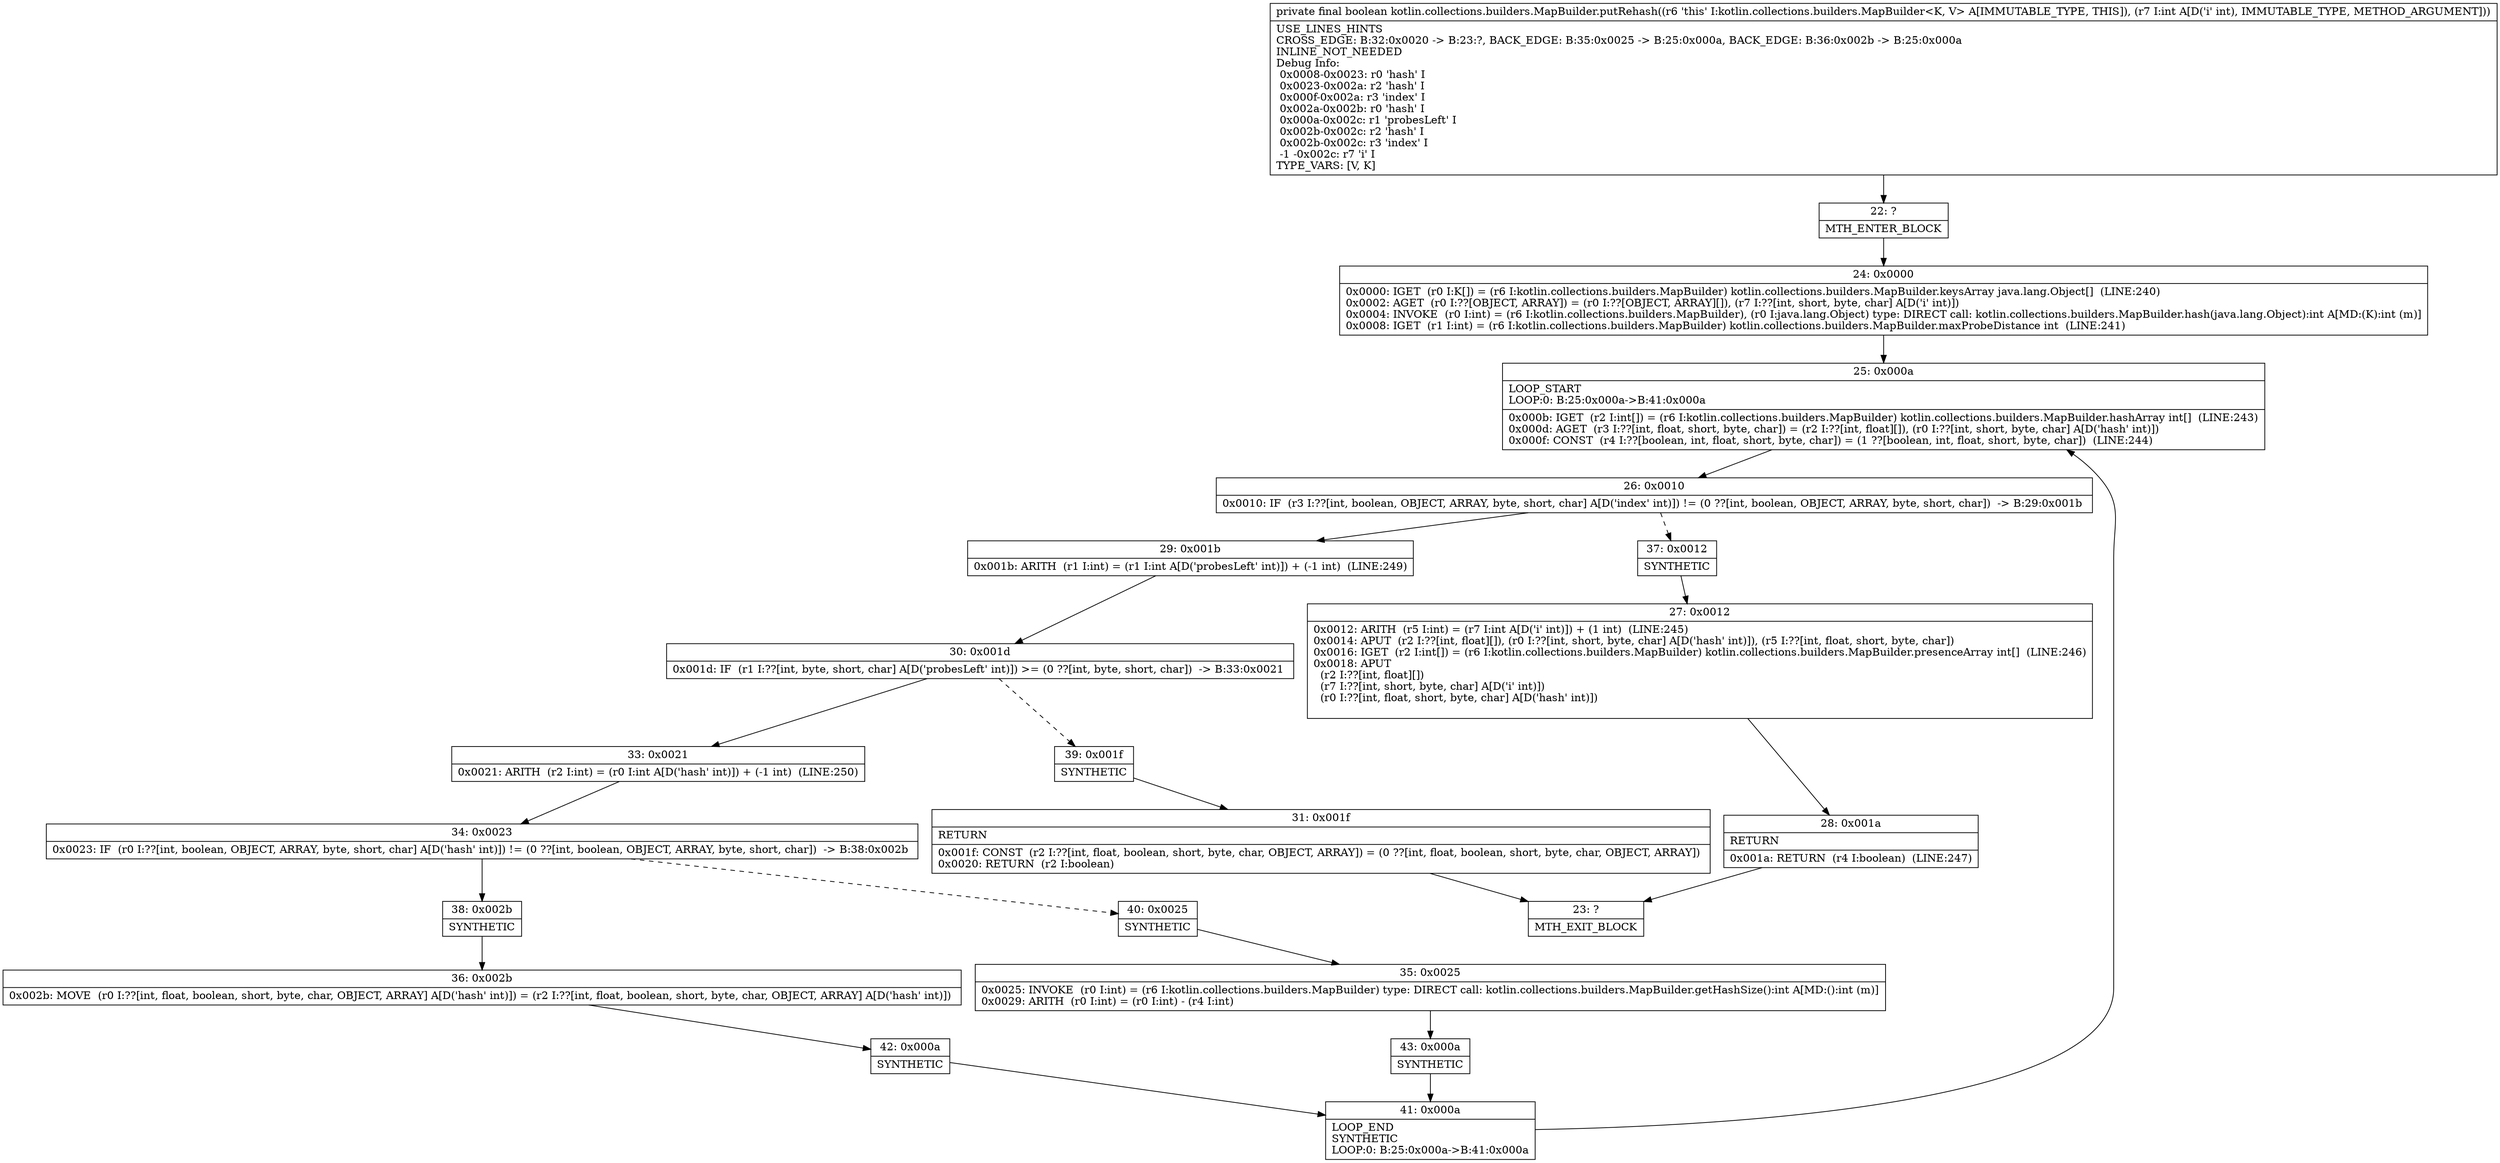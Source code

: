 digraph "CFG forkotlin.collections.builders.MapBuilder.putRehash(I)Z" {
Node_22 [shape=record,label="{22\:\ ?|MTH_ENTER_BLOCK\l}"];
Node_24 [shape=record,label="{24\:\ 0x0000|0x0000: IGET  (r0 I:K[]) = (r6 I:kotlin.collections.builders.MapBuilder) kotlin.collections.builders.MapBuilder.keysArray java.lang.Object[]  (LINE:240)\l0x0002: AGET  (r0 I:??[OBJECT, ARRAY]) = (r0 I:??[OBJECT, ARRAY][]), (r7 I:??[int, short, byte, char] A[D('i' int)]) \l0x0004: INVOKE  (r0 I:int) = (r6 I:kotlin.collections.builders.MapBuilder), (r0 I:java.lang.Object) type: DIRECT call: kotlin.collections.builders.MapBuilder.hash(java.lang.Object):int A[MD:(K):int (m)]\l0x0008: IGET  (r1 I:int) = (r6 I:kotlin.collections.builders.MapBuilder) kotlin.collections.builders.MapBuilder.maxProbeDistance int  (LINE:241)\l}"];
Node_25 [shape=record,label="{25\:\ 0x000a|LOOP_START\lLOOP:0: B:25:0x000a\-\>B:41:0x000a\l|0x000b: IGET  (r2 I:int[]) = (r6 I:kotlin.collections.builders.MapBuilder) kotlin.collections.builders.MapBuilder.hashArray int[]  (LINE:243)\l0x000d: AGET  (r3 I:??[int, float, short, byte, char]) = (r2 I:??[int, float][]), (r0 I:??[int, short, byte, char] A[D('hash' int)]) \l0x000f: CONST  (r4 I:??[boolean, int, float, short, byte, char]) = (1 ??[boolean, int, float, short, byte, char])  (LINE:244)\l}"];
Node_26 [shape=record,label="{26\:\ 0x0010|0x0010: IF  (r3 I:??[int, boolean, OBJECT, ARRAY, byte, short, char] A[D('index' int)]) != (0 ??[int, boolean, OBJECT, ARRAY, byte, short, char])  \-\> B:29:0x001b \l}"];
Node_29 [shape=record,label="{29\:\ 0x001b|0x001b: ARITH  (r1 I:int) = (r1 I:int A[D('probesLeft' int)]) + (\-1 int)  (LINE:249)\l}"];
Node_30 [shape=record,label="{30\:\ 0x001d|0x001d: IF  (r1 I:??[int, byte, short, char] A[D('probesLeft' int)]) \>= (0 ??[int, byte, short, char])  \-\> B:33:0x0021 \l}"];
Node_33 [shape=record,label="{33\:\ 0x0021|0x0021: ARITH  (r2 I:int) = (r0 I:int A[D('hash' int)]) + (\-1 int)  (LINE:250)\l}"];
Node_34 [shape=record,label="{34\:\ 0x0023|0x0023: IF  (r0 I:??[int, boolean, OBJECT, ARRAY, byte, short, char] A[D('hash' int)]) != (0 ??[int, boolean, OBJECT, ARRAY, byte, short, char])  \-\> B:38:0x002b \l}"];
Node_38 [shape=record,label="{38\:\ 0x002b|SYNTHETIC\l}"];
Node_36 [shape=record,label="{36\:\ 0x002b|0x002b: MOVE  (r0 I:??[int, float, boolean, short, byte, char, OBJECT, ARRAY] A[D('hash' int)]) = (r2 I:??[int, float, boolean, short, byte, char, OBJECT, ARRAY] A[D('hash' int)]) \l}"];
Node_42 [shape=record,label="{42\:\ 0x000a|SYNTHETIC\l}"];
Node_41 [shape=record,label="{41\:\ 0x000a|LOOP_END\lSYNTHETIC\lLOOP:0: B:25:0x000a\-\>B:41:0x000a\l}"];
Node_40 [shape=record,label="{40\:\ 0x0025|SYNTHETIC\l}"];
Node_35 [shape=record,label="{35\:\ 0x0025|0x0025: INVOKE  (r0 I:int) = (r6 I:kotlin.collections.builders.MapBuilder) type: DIRECT call: kotlin.collections.builders.MapBuilder.getHashSize():int A[MD:():int (m)]\l0x0029: ARITH  (r0 I:int) = (r0 I:int) \- (r4 I:int) \l}"];
Node_43 [shape=record,label="{43\:\ 0x000a|SYNTHETIC\l}"];
Node_39 [shape=record,label="{39\:\ 0x001f|SYNTHETIC\l}"];
Node_31 [shape=record,label="{31\:\ 0x001f|RETURN\l|0x001f: CONST  (r2 I:??[int, float, boolean, short, byte, char, OBJECT, ARRAY]) = (0 ??[int, float, boolean, short, byte, char, OBJECT, ARRAY]) \l0x0020: RETURN  (r2 I:boolean) \l}"];
Node_23 [shape=record,label="{23\:\ ?|MTH_EXIT_BLOCK\l}"];
Node_37 [shape=record,label="{37\:\ 0x0012|SYNTHETIC\l}"];
Node_27 [shape=record,label="{27\:\ 0x0012|0x0012: ARITH  (r5 I:int) = (r7 I:int A[D('i' int)]) + (1 int)  (LINE:245)\l0x0014: APUT  (r2 I:??[int, float][]), (r0 I:??[int, short, byte, char] A[D('hash' int)]), (r5 I:??[int, float, short, byte, char]) \l0x0016: IGET  (r2 I:int[]) = (r6 I:kotlin.collections.builders.MapBuilder) kotlin.collections.builders.MapBuilder.presenceArray int[]  (LINE:246)\l0x0018: APUT  \l  (r2 I:??[int, float][])\l  (r7 I:??[int, short, byte, char] A[D('i' int)])\l  (r0 I:??[int, float, short, byte, char] A[D('hash' int)])\l \l}"];
Node_28 [shape=record,label="{28\:\ 0x001a|RETURN\l|0x001a: RETURN  (r4 I:boolean)  (LINE:247)\l}"];
MethodNode[shape=record,label="{private final boolean kotlin.collections.builders.MapBuilder.putRehash((r6 'this' I:kotlin.collections.builders.MapBuilder\<K, V\> A[IMMUTABLE_TYPE, THIS]), (r7 I:int A[D('i' int), IMMUTABLE_TYPE, METHOD_ARGUMENT]))  | USE_LINES_HINTS\lCROSS_EDGE: B:32:0x0020 \-\> B:23:?, BACK_EDGE: B:35:0x0025 \-\> B:25:0x000a, BACK_EDGE: B:36:0x002b \-\> B:25:0x000a\lINLINE_NOT_NEEDED\lDebug Info:\l  0x0008\-0x0023: r0 'hash' I\l  0x0023\-0x002a: r2 'hash' I\l  0x000f\-0x002a: r3 'index' I\l  0x002a\-0x002b: r0 'hash' I\l  0x000a\-0x002c: r1 'probesLeft' I\l  0x002b\-0x002c: r2 'hash' I\l  0x002b\-0x002c: r3 'index' I\l  \-1 \-0x002c: r7 'i' I\lTYPE_VARS: [V, K]\l}"];
MethodNode -> Node_22;Node_22 -> Node_24;
Node_24 -> Node_25;
Node_25 -> Node_26;
Node_26 -> Node_29;
Node_26 -> Node_37[style=dashed];
Node_29 -> Node_30;
Node_30 -> Node_33;
Node_30 -> Node_39[style=dashed];
Node_33 -> Node_34;
Node_34 -> Node_38;
Node_34 -> Node_40[style=dashed];
Node_38 -> Node_36;
Node_36 -> Node_42;
Node_42 -> Node_41;
Node_41 -> Node_25;
Node_40 -> Node_35;
Node_35 -> Node_43;
Node_43 -> Node_41;
Node_39 -> Node_31;
Node_31 -> Node_23;
Node_37 -> Node_27;
Node_27 -> Node_28;
Node_28 -> Node_23;
}

